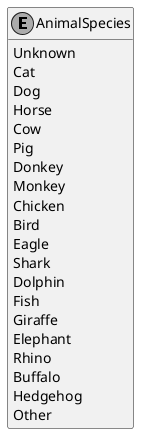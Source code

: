 ﻿@startuml
skinparam monochrome true
hide empty members

enum AnimalSpecies {
    Unknown
    Cat
    Dog
    Horse
    Cow
    Pig
    Donkey
    Monkey
    Chicken
    Bird
    Eagle
    Shark
    Dolphin
    Fish
    Giraffe
    Elephant
    Rhino
    Buffalo
    Hedgehog
    Other
}

@enduml
